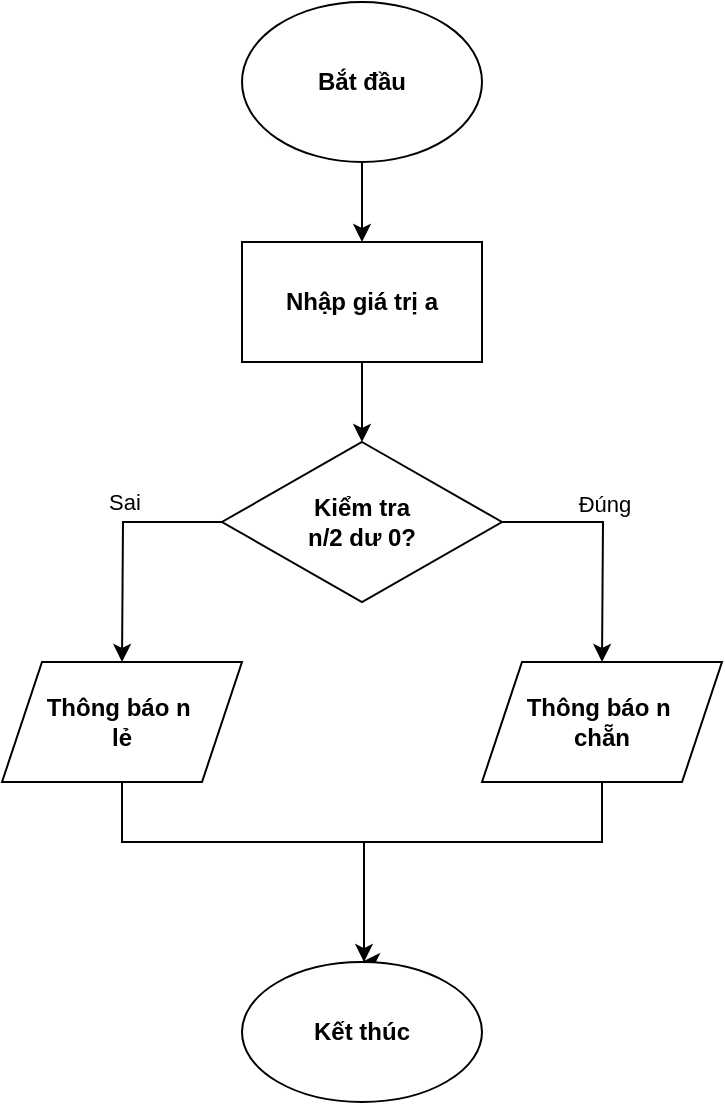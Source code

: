 <mxfile version="24.8.6">
  <diagram name="Page-1" id="bAsc4YmC1CUTKu48vMgH">
    <mxGraphModel dx="1050" dy="522" grid="1" gridSize="10" guides="1" tooltips="1" connect="1" arrows="1" fold="1" page="1" pageScale="1" pageWidth="850" pageHeight="1100" math="0" shadow="0">
      <root>
        <mxCell id="0" />
        <mxCell id="1" parent="0" />
        <mxCell id="nHL_V9PENJ8lBhigYzfl-5" style="edgeStyle=orthogonalEdgeStyle;rounded=0;orthogonalLoop=1;jettySize=auto;html=1;entryX=0.5;entryY=0;entryDx=0;entryDy=0;" edge="1" parent="1" source="nHL_V9PENJ8lBhigYzfl-1" target="nHL_V9PENJ8lBhigYzfl-3">
          <mxGeometry relative="1" as="geometry" />
        </mxCell>
        <mxCell id="nHL_V9PENJ8lBhigYzfl-1" value="Bắt đầu" style="ellipse;whiteSpace=wrap;html=1;fontStyle=1" vertex="1" parent="1">
          <mxGeometry x="340" y="30" width="120" height="80" as="geometry" />
        </mxCell>
        <mxCell id="nHL_V9PENJ8lBhigYzfl-9" value="" style="edgeStyle=orthogonalEdgeStyle;rounded=0;orthogonalLoop=1;jettySize=auto;html=1;" edge="1" parent="1" source="nHL_V9PENJ8lBhigYzfl-3" target="nHL_V9PENJ8lBhigYzfl-7">
          <mxGeometry relative="1" as="geometry" />
        </mxCell>
        <mxCell id="nHL_V9PENJ8lBhigYzfl-3" value="Nhập giá trị a" style="whiteSpace=wrap;html=1;fontStyle=1" vertex="1" parent="1">
          <mxGeometry x="340" y="150" width="120" height="60" as="geometry" />
        </mxCell>
        <mxCell id="nHL_V9PENJ8lBhigYzfl-11" style="edgeStyle=orthogonalEdgeStyle;rounded=0;orthogonalLoop=1;jettySize=auto;html=1;" edge="1" parent="1" source="nHL_V9PENJ8lBhigYzfl-7">
          <mxGeometry relative="1" as="geometry">
            <mxPoint x="280" y="360" as="targetPoint" />
          </mxGeometry>
        </mxCell>
        <mxCell id="nHL_V9PENJ8lBhigYzfl-20" value="Sai" style="edgeLabel;html=1;align=center;verticalAlign=middle;resizable=0;points=[];" vertex="1" connectable="0" parent="nHL_V9PENJ8lBhigYzfl-11">
          <mxGeometry x="-0.158" relative="1" as="geometry">
            <mxPoint y="-11" as="offset" />
          </mxGeometry>
        </mxCell>
        <mxCell id="nHL_V9PENJ8lBhigYzfl-12" style="edgeStyle=orthogonalEdgeStyle;rounded=0;orthogonalLoop=1;jettySize=auto;html=1;" edge="1" parent="1" source="nHL_V9PENJ8lBhigYzfl-7">
          <mxGeometry relative="1" as="geometry">
            <mxPoint x="520" y="360" as="targetPoint" />
          </mxGeometry>
        </mxCell>
        <mxCell id="nHL_V9PENJ8lBhigYzfl-19" value="Đúng" style="edgeLabel;html=1;align=center;verticalAlign=middle;resizable=0;points=[];" vertex="1" connectable="0" parent="nHL_V9PENJ8lBhigYzfl-12">
          <mxGeometry x="-0.149" relative="1" as="geometry">
            <mxPoint y="-10" as="offset" />
          </mxGeometry>
        </mxCell>
        <mxCell id="nHL_V9PENJ8lBhigYzfl-7" value="Kiểm tra&lt;div&gt;n/2 dư 0?&lt;/div&gt;" style="rhombus;whiteSpace=wrap;html=1;fontStyle=1" vertex="1" parent="1">
          <mxGeometry x="330" y="250" width="140" height="80" as="geometry" />
        </mxCell>
        <mxCell id="nHL_V9PENJ8lBhigYzfl-16" style="edgeStyle=orthogonalEdgeStyle;rounded=0;orthogonalLoop=1;jettySize=auto;html=1;" edge="1" parent="1" source="nHL_V9PENJ8lBhigYzfl-13">
          <mxGeometry relative="1" as="geometry">
            <mxPoint x="400" y="510" as="targetPoint" />
            <Array as="points">
              <mxPoint x="280" y="450" />
              <mxPoint x="401" y="450" />
            </Array>
          </mxGeometry>
        </mxCell>
        <mxCell id="nHL_V9PENJ8lBhigYzfl-13" value="&lt;b&gt;Thông báo n&amp;nbsp;&lt;/b&gt;&lt;div&gt;&lt;b&gt;lẻ&lt;/b&gt;&lt;/div&gt;" style="shape=parallelogram;perimeter=parallelogramPerimeter;whiteSpace=wrap;html=1;fixedSize=1;" vertex="1" parent="1">
          <mxGeometry x="220" y="360" width="120" height="60" as="geometry" />
        </mxCell>
        <mxCell id="nHL_V9PENJ8lBhigYzfl-17" style="edgeStyle=orthogonalEdgeStyle;rounded=0;orthogonalLoop=1;jettySize=auto;html=1;" edge="1" parent="1" source="nHL_V9PENJ8lBhigYzfl-14" target="nHL_V9PENJ8lBhigYzfl-18">
          <mxGeometry relative="1" as="geometry">
            <mxPoint x="400" y="510" as="targetPoint" />
            <Array as="points">
              <mxPoint x="520" y="450" />
              <mxPoint x="401" y="450" />
            </Array>
          </mxGeometry>
        </mxCell>
        <mxCell id="nHL_V9PENJ8lBhigYzfl-14" value="Thông báo n&amp;nbsp;&lt;div&gt;chẵn&lt;/div&gt;" style="shape=parallelogram;perimeter=parallelogramPerimeter;whiteSpace=wrap;html=1;fixedSize=1;fontStyle=1" vertex="1" parent="1">
          <mxGeometry x="460" y="360" width="120" height="60" as="geometry" />
        </mxCell>
        <mxCell id="nHL_V9PENJ8lBhigYzfl-18" value="Kết thúc" style="ellipse;whiteSpace=wrap;html=1;fontStyle=1" vertex="1" parent="1">
          <mxGeometry x="340" y="510" width="120" height="70" as="geometry" />
        </mxCell>
      </root>
    </mxGraphModel>
  </diagram>
</mxfile>
